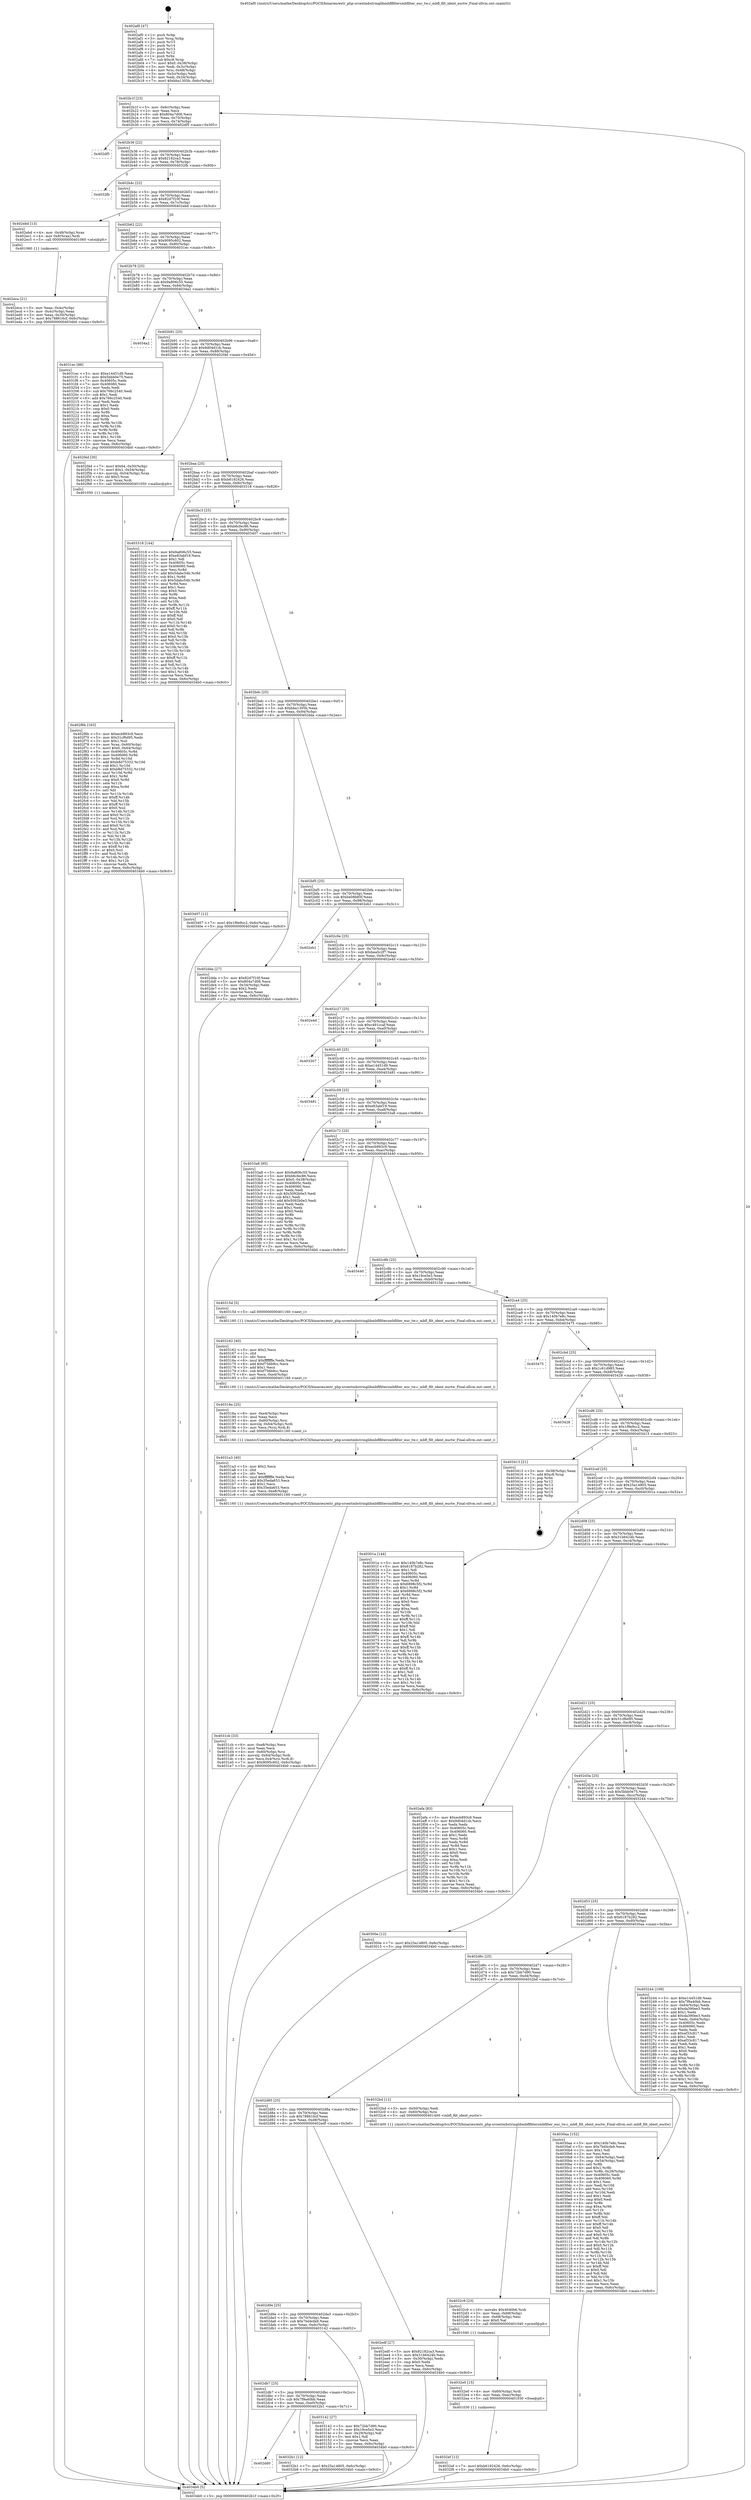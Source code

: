 digraph "0x402af0" {
  label = "0x402af0 (/mnt/c/Users/mathe/Desktop/tcc/POCII/binaries/extr_php-srcextmbstringlibmbflfiltersmbfilter_euc_tw.c_mbfl_filt_ident_euctw_Final-ollvm.out::main(0))"
  labelloc = "t"
  node[shape=record]

  Entry [label="",width=0.3,height=0.3,shape=circle,fillcolor=black,style=filled]
  "0x402b1f" [label="{
     0x402b1f [23]\l
     | [instrs]\l
     &nbsp;&nbsp;0x402b1f \<+3\>: mov -0x6c(%rbp),%eax\l
     &nbsp;&nbsp;0x402b22 \<+2\>: mov %eax,%ecx\l
     &nbsp;&nbsp;0x402b24 \<+6\>: sub $0x804a7d06,%ecx\l
     &nbsp;&nbsp;0x402b2a \<+3\>: mov %eax,-0x70(%rbp)\l
     &nbsp;&nbsp;0x402b2d \<+3\>: mov %ecx,-0x74(%rbp)\l
     &nbsp;&nbsp;0x402b30 \<+6\>: je 0000000000402df5 \<main+0x305\>\l
  }"]
  "0x402df5" [label="{
     0x402df5\l
  }", style=dashed]
  "0x402b36" [label="{
     0x402b36 [22]\l
     | [instrs]\l
     &nbsp;&nbsp;0x402b36 \<+5\>: jmp 0000000000402b3b \<main+0x4b\>\l
     &nbsp;&nbsp;0x402b3b \<+3\>: mov -0x70(%rbp),%eax\l
     &nbsp;&nbsp;0x402b3e \<+5\>: sub $0x82182ca3,%eax\l
     &nbsp;&nbsp;0x402b43 \<+3\>: mov %eax,-0x78(%rbp)\l
     &nbsp;&nbsp;0x402b46 \<+6\>: je 00000000004032fb \<main+0x80b\>\l
  }"]
  Exit [label="",width=0.3,height=0.3,shape=circle,fillcolor=black,style=filled,peripheries=2]
  "0x4032fb" [label="{
     0x4032fb\l
  }", style=dashed]
  "0x402b4c" [label="{
     0x402b4c [22]\l
     | [instrs]\l
     &nbsp;&nbsp;0x402b4c \<+5\>: jmp 0000000000402b51 \<main+0x61\>\l
     &nbsp;&nbsp;0x402b51 \<+3\>: mov -0x70(%rbp),%eax\l
     &nbsp;&nbsp;0x402b54 \<+5\>: sub $0x82d7f10f,%eax\l
     &nbsp;&nbsp;0x402b59 \<+3\>: mov %eax,-0x7c(%rbp)\l
     &nbsp;&nbsp;0x402b5c \<+6\>: je 0000000000402ebd \<main+0x3cd\>\l
  }"]
  "0x4032ef" [label="{
     0x4032ef [12]\l
     | [instrs]\l
     &nbsp;&nbsp;0x4032ef \<+7\>: movl $0xb6192426,-0x6c(%rbp)\l
     &nbsp;&nbsp;0x4032f6 \<+5\>: jmp 00000000004034b0 \<main+0x9c0\>\l
  }"]
  "0x402ebd" [label="{
     0x402ebd [13]\l
     | [instrs]\l
     &nbsp;&nbsp;0x402ebd \<+4\>: mov -0x48(%rbp),%rax\l
     &nbsp;&nbsp;0x402ec1 \<+4\>: mov 0x8(%rax),%rdi\l
     &nbsp;&nbsp;0x402ec5 \<+5\>: call 0000000000401060 \<atoi@plt\>\l
     | [calls]\l
     &nbsp;&nbsp;0x401060 \{1\} (unknown)\l
  }"]
  "0x402b62" [label="{
     0x402b62 [22]\l
     | [instrs]\l
     &nbsp;&nbsp;0x402b62 \<+5\>: jmp 0000000000402b67 \<main+0x77\>\l
     &nbsp;&nbsp;0x402b67 \<+3\>: mov -0x70(%rbp),%eax\l
     &nbsp;&nbsp;0x402b6a \<+5\>: sub $0x9095c602,%eax\l
     &nbsp;&nbsp;0x402b6f \<+3\>: mov %eax,-0x80(%rbp)\l
     &nbsp;&nbsp;0x402b72 \<+6\>: je 00000000004031ec \<main+0x6fc\>\l
  }"]
  "0x4032e0" [label="{
     0x4032e0 [15]\l
     | [instrs]\l
     &nbsp;&nbsp;0x4032e0 \<+4\>: mov -0x60(%rbp),%rdi\l
     &nbsp;&nbsp;0x4032e4 \<+6\>: mov %eax,-0xec(%rbp)\l
     &nbsp;&nbsp;0x4032ea \<+5\>: call 0000000000401030 \<free@plt\>\l
     | [calls]\l
     &nbsp;&nbsp;0x401030 \{1\} (unknown)\l
  }"]
  "0x4031ec" [label="{
     0x4031ec [88]\l
     | [instrs]\l
     &nbsp;&nbsp;0x4031ec \<+5\>: mov $0xe14451d9,%eax\l
     &nbsp;&nbsp;0x4031f1 \<+5\>: mov $0x5bbb0e75,%ecx\l
     &nbsp;&nbsp;0x4031f6 \<+7\>: mov 0x40605c,%edx\l
     &nbsp;&nbsp;0x4031fd \<+7\>: mov 0x406060,%esi\l
     &nbsp;&nbsp;0x403204 \<+2\>: mov %edx,%edi\l
     &nbsp;&nbsp;0x403206 \<+6\>: sub $0x766c2540,%edi\l
     &nbsp;&nbsp;0x40320c \<+3\>: sub $0x1,%edi\l
     &nbsp;&nbsp;0x40320f \<+6\>: add $0x766c2540,%edi\l
     &nbsp;&nbsp;0x403215 \<+3\>: imul %edi,%edx\l
     &nbsp;&nbsp;0x403218 \<+3\>: and $0x1,%edx\l
     &nbsp;&nbsp;0x40321b \<+3\>: cmp $0x0,%edx\l
     &nbsp;&nbsp;0x40321e \<+4\>: sete %r8b\l
     &nbsp;&nbsp;0x403222 \<+3\>: cmp $0xa,%esi\l
     &nbsp;&nbsp;0x403225 \<+4\>: setl %r9b\l
     &nbsp;&nbsp;0x403229 \<+3\>: mov %r8b,%r10b\l
     &nbsp;&nbsp;0x40322c \<+3\>: and %r9b,%r10b\l
     &nbsp;&nbsp;0x40322f \<+3\>: xor %r9b,%r8b\l
     &nbsp;&nbsp;0x403232 \<+3\>: or %r8b,%r10b\l
     &nbsp;&nbsp;0x403235 \<+4\>: test $0x1,%r10b\l
     &nbsp;&nbsp;0x403239 \<+3\>: cmovne %ecx,%eax\l
     &nbsp;&nbsp;0x40323c \<+3\>: mov %eax,-0x6c(%rbp)\l
     &nbsp;&nbsp;0x40323f \<+5\>: jmp 00000000004034b0 \<main+0x9c0\>\l
  }"]
  "0x402b78" [label="{
     0x402b78 [25]\l
     | [instrs]\l
     &nbsp;&nbsp;0x402b78 \<+5\>: jmp 0000000000402b7d \<main+0x8d\>\l
     &nbsp;&nbsp;0x402b7d \<+3\>: mov -0x70(%rbp),%eax\l
     &nbsp;&nbsp;0x402b80 \<+5\>: sub $0x9a806c55,%eax\l
     &nbsp;&nbsp;0x402b85 \<+6\>: mov %eax,-0x84(%rbp)\l
     &nbsp;&nbsp;0x402b8b \<+6\>: je 00000000004034a2 \<main+0x9b2\>\l
  }"]
  "0x4032c9" [label="{
     0x4032c9 [23]\l
     | [instrs]\l
     &nbsp;&nbsp;0x4032c9 \<+10\>: movabs $0x4040b6,%rdi\l
     &nbsp;&nbsp;0x4032d3 \<+3\>: mov %eax,-0x68(%rbp)\l
     &nbsp;&nbsp;0x4032d6 \<+3\>: mov -0x68(%rbp),%esi\l
     &nbsp;&nbsp;0x4032d9 \<+2\>: mov $0x0,%al\l
     &nbsp;&nbsp;0x4032db \<+5\>: call 0000000000401040 \<printf@plt\>\l
     | [calls]\l
     &nbsp;&nbsp;0x401040 \{1\} (unknown)\l
  }"]
  "0x4034a2" [label="{
     0x4034a2\l
  }", style=dashed]
  "0x402b91" [label="{
     0x402b91 [25]\l
     | [instrs]\l
     &nbsp;&nbsp;0x402b91 \<+5\>: jmp 0000000000402b96 \<main+0xa6\>\l
     &nbsp;&nbsp;0x402b96 \<+3\>: mov -0x70(%rbp),%eax\l
     &nbsp;&nbsp;0x402b99 \<+5\>: sub $0x9d04d1cb,%eax\l
     &nbsp;&nbsp;0x402b9e \<+6\>: mov %eax,-0x88(%rbp)\l
     &nbsp;&nbsp;0x402ba4 \<+6\>: je 0000000000402f4d \<main+0x45d\>\l
  }"]
  "0x402dd0" [label="{
     0x402dd0\l
  }", style=dashed]
  "0x402f4d" [label="{
     0x402f4d [30]\l
     | [instrs]\l
     &nbsp;&nbsp;0x402f4d \<+7\>: movl $0x64,-0x50(%rbp)\l
     &nbsp;&nbsp;0x402f54 \<+7\>: movl $0x1,-0x54(%rbp)\l
     &nbsp;&nbsp;0x402f5b \<+4\>: movslq -0x54(%rbp),%rax\l
     &nbsp;&nbsp;0x402f5f \<+4\>: shl $0x3,%rax\l
     &nbsp;&nbsp;0x402f63 \<+3\>: mov %rax,%rdi\l
     &nbsp;&nbsp;0x402f66 \<+5\>: call 0000000000401050 \<malloc@plt\>\l
     | [calls]\l
     &nbsp;&nbsp;0x401050 \{1\} (unknown)\l
  }"]
  "0x402baa" [label="{
     0x402baa [25]\l
     | [instrs]\l
     &nbsp;&nbsp;0x402baa \<+5\>: jmp 0000000000402baf \<main+0xbf\>\l
     &nbsp;&nbsp;0x402baf \<+3\>: mov -0x70(%rbp),%eax\l
     &nbsp;&nbsp;0x402bb2 \<+5\>: sub $0xb6192426,%eax\l
     &nbsp;&nbsp;0x402bb7 \<+6\>: mov %eax,-0x8c(%rbp)\l
     &nbsp;&nbsp;0x402bbd \<+6\>: je 0000000000403318 \<main+0x828\>\l
  }"]
  "0x4032b1" [label="{
     0x4032b1 [12]\l
     | [instrs]\l
     &nbsp;&nbsp;0x4032b1 \<+7\>: movl $0x25a14805,-0x6c(%rbp)\l
     &nbsp;&nbsp;0x4032b8 \<+5\>: jmp 00000000004034b0 \<main+0x9c0\>\l
  }"]
  "0x403318" [label="{
     0x403318 [144]\l
     | [instrs]\l
     &nbsp;&nbsp;0x403318 \<+5\>: mov $0x9a806c55,%eax\l
     &nbsp;&nbsp;0x40331d \<+5\>: mov $0xe83abf19,%ecx\l
     &nbsp;&nbsp;0x403322 \<+2\>: mov $0x1,%dl\l
     &nbsp;&nbsp;0x403324 \<+7\>: mov 0x40605c,%esi\l
     &nbsp;&nbsp;0x40332b \<+7\>: mov 0x406060,%edi\l
     &nbsp;&nbsp;0x403332 \<+3\>: mov %esi,%r8d\l
     &nbsp;&nbsp;0x403335 \<+7\>: add $0x5dabc54b,%r8d\l
     &nbsp;&nbsp;0x40333c \<+4\>: sub $0x1,%r8d\l
     &nbsp;&nbsp;0x403340 \<+7\>: sub $0x5dabc54b,%r8d\l
     &nbsp;&nbsp;0x403347 \<+4\>: imul %r8d,%esi\l
     &nbsp;&nbsp;0x40334b \<+3\>: and $0x1,%esi\l
     &nbsp;&nbsp;0x40334e \<+3\>: cmp $0x0,%esi\l
     &nbsp;&nbsp;0x403351 \<+4\>: sete %r9b\l
     &nbsp;&nbsp;0x403355 \<+3\>: cmp $0xa,%edi\l
     &nbsp;&nbsp;0x403358 \<+4\>: setl %r10b\l
     &nbsp;&nbsp;0x40335c \<+3\>: mov %r9b,%r11b\l
     &nbsp;&nbsp;0x40335f \<+4\>: xor $0xff,%r11b\l
     &nbsp;&nbsp;0x403363 \<+3\>: mov %r10b,%bl\l
     &nbsp;&nbsp;0x403366 \<+3\>: xor $0xff,%bl\l
     &nbsp;&nbsp;0x403369 \<+3\>: xor $0x0,%dl\l
     &nbsp;&nbsp;0x40336c \<+3\>: mov %r11b,%r14b\l
     &nbsp;&nbsp;0x40336f \<+4\>: and $0x0,%r14b\l
     &nbsp;&nbsp;0x403373 \<+3\>: and %dl,%r9b\l
     &nbsp;&nbsp;0x403376 \<+3\>: mov %bl,%r15b\l
     &nbsp;&nbsp;0x403379 \<+4\>: and $0x0,%r15b\l
     &nbsp;&nbsp;0x40337d \<+3\>: and %dl,%r10b\l
     &nbsp;&nbsp;0x403380 \<+3\>: or %r9b,%r14b\l
     &nbsp;&nbsp;0x403383 \<+3\>: or %r10b,%r15b\l
     &nbsp;&nbsp;0x403386 \<+3\>: xor %r15b,%r14b\l
     &nbsp;&nbsp;0x403389 \<+3\>: or %bl,%r11b\l
     &nbsp;&nbsp;0x40338c \<+4\>: xor $0xff,%r11b\l
     &nbsp;&nbsp;0x403390 \<+3\>: or $0x0,%dl\l
     &nbsp;&nbsp;0x403393 \<+3\>: and %dl,%r11b\l
     &nbsp;&nbsp;0x403396 \<+3\>: or %r11b,%r14b\l
     &nbsp;&nbsp;0x403399 \<+4\>: test $0x1,%r14b\l
     &nbsp;&nbsp;0x40339d \<+3\>: cmovne %ecx,%eax\l
     &nbsp;&nbsp;0x4033a0 \<+3\>: mov %eax,-0x6c(%rbp)\l
     &nbsp;&nbsp;0x4033a3 \<+5\>: jmp 00000000004034b0 \<main+0x9c0\>\l
  }"]
  "0x402bc3" [label="{
     0x402bc3 [25]\l
     | [instrs]\l
     &nbsp;&nbsp;0x402bc3 \<+5\>: jmp 0000000000402bc8 \<main+0xd8\>\l
     &nbsp;&nbsp;0x402bc8 \<+3\>: mov -0x70(%rbp),%eax\l
     &nbsp;&nbsp;0x402bcb \<+5\>: sub $0xb6cfec86,%eax\l
     &nbsp;&nbsp;0x402bd0 \<+6\>: mov %eax,-0x90(%rbp)\l
     &nbsp;&nbsp;0x402bd6 \<+6\>: je 0000000000403407 \<main+0x917\>\l
  }"]
  "0x4031cb" [label="{
     0x4031cb [33]\l
     | [instrs]\l
     &nbsp;&nbsp;0x4031cb \<+6\>: mov -0xe8(%rbp),%ecx\l
     &nbsp;&nbsp;0x4031d1 \<+3\>: imul %eax,%ecx\l
     &nbsp;&nbsp;0x4031d4 \<+4\>: mov -0x60(%rbp),%rsi\l
     &nbsp;&nbsp;0x4031d8 \<+4\>: movslq -0x64(%rbp),%rdi\l
     &nbsp;&nbsp;0x4031dc \<+4\>: mov %ecx,0x4(%rsi,%rdi,8)\l
     &nbsp;&nbsp;0x4031e0 \<+7\>: movl $0x9095c602,-0x6c(%rbp)\l
     &nbsp;&nbsp;0x4031e7 \<+5\>: jmp 00000000004034b0 \<main+0x9c0\>\l
  }"]
  "0x403407" [label="{
     0x403407 [12]\l
     | [instrs]\l
     &nbsp;&nbsp;0x403407 \<+7\>: movl $0x1f9e9cc2,-0x6c(%rbp)\l
     &nbsp;&nbsp;0x40340e \<+5\>: jmp 00000000004034b0 \<main+0x9c0\>\l
  }"]
  "0x402bdc" [label="{
     0x402bdc [25]\l
     | [instrs]\l
     &nbsp;&nbsp;0x402bdc \<+5\>: jmp 0000000000402be1 \<main+0xf1\>\l
     &nbsp;&nbsp;0x402be1 \<+3\>: mov -0x70(%rbp),%eax\l
     &nbsp;&nbsp;0x402be4 \<+5\>: sub $0xbba1305b,%eax\l
     &nbsp;&nbsp;0x402be9 \<+6\>: mov %eax,-0x94(%rbp)\l
     &nbsp;&nbsp;0x402bef \<+6\>: je 0000000000402dda \<main+0x2ea\>\l
  }"]
  "0x4031a3" [label="{
     0x4031a3 [40]\l
     | [instrs]\l
     &nbsp;&nbsp;0x4031a3 \<+5\>: mov $0x2,%ecx\l
     &nbsp;&nbsp;0x4031a8 \<+1\>: cltd\l
     &nbsp;&nbsp;0x4031a9 \<+2\>: idiv %ecx\l
     &nbsp;&nbsp;0x4031ab \<+6\>: imul $0xfffffffe,%edx,%ecx\l
     &nbsp;&nbsp;0x4031b1 \<+6\>: add $0x35eda653,%ecx\l
     &nbsp;&nbsp;0x4031b7 \<+3\>: add $0x1,%ecx\l
     &nbsp;&nbsp;0x4031ba \<+6\>: sub $0x35eda653,%ecx\l
     &nbsp;&nbsp;0x4031c0 \<+6\>: mov %ecx,-0xe8(%rbp)\l
     &nbsp;&nbsp;0x4031c6 \<+5\>: call 0000000000401160 \<next_i\>\l
     | [calls]\l
     &nbsp;&nbsp;0x401160 \{1\} (/mnt/c/Users/mathe/Desktop/tcc/POCII/binaries/extr_php-srcextmbstringlibmbflfiltersmbfilter_euc_tw.c_mbfl_filt_ident_euctw_Final-ollvm.out::next_i)\l
  }"]
  "0x402dda" [label="{
     0x402dda [27]\l
     | [instrs]\l
     &nbsp;&nbsp;0x402dda \<+5\>: mov $0x82d7f10f,%eax\l
     &nbsp;&nbsp;0x402ddf \<+5\>: mov $0x804a7d06,%ecx\l
     &nbsp;&nbsp;0x402de4 \<+3\>: mov -0x34(%rbp),%edx\l
     &nbsp;&nbsp;0x402de7 \<+3\>: cmp $0x2,%edx\l
     &nbsp;&nbsp;0x402dea \<+3\>: cmovne %ecx,%eax\l
     &nbsp;&nbsp;0x402ded \<+3\>: mov %eax,-0x6c(%rbp)\l
     &nbsp;&nbsp;0x402df0 \<+5\>: jmp 00000000004034b0 \<main+0x9c0\>\l
  }"]
  "0x402bf5" [label="{
     0x402bf5 [25]\l
     | [instrs]\l
     &nbsp;&nbsp;0x402bf5 \<+5\>: jmp 0000000000402bfa \<main+0x10a\>\l
     &nbsp;&nbsp;0x402bfa \<+3\>: mov -0x70(%rbp),%eax\l
     &nbsp;&nbsp;0x402bfd \<+5\>: sub $0xbe08b85f,%eax\l
     &nbsp;&nbsp;0x402c02 \<+6\>: mov %eax,-0x98(%rbp)\l
     &nbsp;&nbsp;0x402c08 \<+6\>: je 0000000000402eb1 \<main+0x3c1\>\l
  }"]
  "0x4034b0" [label="{
     0x4034b0 [5]\l
     | [instrs]\l
     &nbsp;&nbsp;0x4034b0 \<+5\>: jmp 0000000000402b1f \<main+0x2f\>\l
  }"]
  "0x402af0" [label="{
     0x402af0 [47]\l
     | [instrs]\l
     &nbsp;&nbsp;0x402af0 \<+1\>: push %rbp\l
     &nbsp;&nbsp;0x402af1 \<+3\>: mov %rsp,%rbp\l
     &nbsp;&nbsp;0x402af4 \<+2\>: push %r15\l
     &nbsp;&nbsp;0x402af6 \<+2\>: push %r14\l
     &nbsp;&nbsp;0x402af8 \<+2\>: push %r13\l
     &nbsp;&nbsp;0x402afa \<+2\>: push %r12\l
     &nbsp;&nbsp;0x402afc \<+1\>: push %rbx\l
     &nbsp;&nbsp;0x402afd \<+7\>: sub $0xc8,%rsp\l
     &nbsp;&nbsp;0x402b04 \<+7\>: movl $0x0,-0x38(%rbp)\l
     &nbsp;&nbsp;0x402b0b \<+3\>: mov %edi,-0x3c(%rbp)\l
     &nbsp;&nbsp;0x402b0e \<+4\>: mov %rsi,-0x48(%rbp)\l
     &nbsp;&nbsp;0x402b12 \<+3\>: mov -0x3c(%rbp),%edi\l
     &nbsp;&nbsp;0x402b15 \<+3\>: mov %edi,-0x34(%rbp)\l
     &nbsp;&nbsp;0x402b18 \<+7\>: movl $0xbba1305b,-0x6c(%rbp)\l
  }"]
  "0x402eca" [label="{
     0x402eca [21]\l
     | [instrs]\l
     &nbsp;&nbsp;0x402eca \<+3\>: mov %eax,-0x4c(%rbp)\l
     &nbsp;&nbsp;0x402ecd \<+3\>: mov -0x4c(%rbp),%eax\l
     &nbsp;&nbsp;0x402ed0 \<+3\>: mov %eax,-0x30(%rbp)\l
     &nbsp;&nbsp;0x402ed3 \<+7\>: movl $0x788616cf,-0x6c(%rbp)\l
     &nbsp;&nbsp;0x402eda \<+5\>: jmp 00000000004034b0 \<main+0x9c0\>\l
  }"]
  "0x40318a" [label="{
     0x40318a [25]\l
     | [instrs]\l
     &nbsp;&nbsp;0x40318a \<+6\>: mov -0xe4(%rbp),%ecx\l
     &nbsp;&nbsp;0x403190 \<+3\>: imul %eax,%ecx\l
     &nbsp;&nbsp;0x403193 \<+4\>: mov -0x60(%rbp),%rsi\l
     &nbsp;&nbsp;0x403197 \<+4\>: movslq -0x64(%rbp),%rdi\l
     &nbsp;&nbsp;0x40319b \<+3\>: mov %ecx,(%rsi,%rdi,8)\l
     &nbsp;&nbsp;0x40319e \<+5\>: call 0000000000401160 \<next_i\>\l
     | [calls]\l
     &nbsp;&nbsp;0x401160 \{1\} (/mnt/c/Users/mathe/Desktop/tcc/POCII/binaries/extr_php-srcextmbstringlibmbflfiltersmbfilter_euc_tw.c_mbfl_filt_ident_euctw_Final-ollvm.out::next_i)\l
  }"]
  "0x402eb1" [label="{
     0x402eb1\l
  }", style=dashed]
  "0x402c0e" [label="{
     0x402c0e [25]\l
     | [instrs]\l
     &nbsp;&nbsp;0x402c0e \<+5\>: jmp 0000000000402c13 \<main+0x123\>\l
     &nbsp;&nbsp;0x402c13 \<+3\>: mov -0x70(%rbp),%eax\l
     &nbsp;&nbsp;0x402c16 \<+5\>: sub $0xbea5c2f7,%eax\l
     &nbsp;&nbsp;0x402c1b \<+6\>: mov %eax,-0x9c(%rbp)\l
     &nbsp;&nbsp;0x402c21 \<+6\>: je 0000000000402e4d \<main+0x35d\>\l
  }"]
  "0x403162" [label="{
     0x403162 [40]\l
     | [instrs]\l
     &nbsp;&nbsp;0x403162 \<+5\>: mov $0x2,%ecx\l
     &nbsp;&nbsp;0x403167 \<+1\>: cltd\l
     &nbsp;&nbsp;0x403168 \<+2\>: idiv %ecx\l
     &nbsp;&nbsp;0x40316a \<+6\>: imul $0xfffffffe,%edx,%ecx\l
     &nbsp;&nbsp;0x403170 \<+6\>: add $0xf756b9cc,%ecx\l
     &nbsp;&nbsp;0x403176 \<+3\>: add $0x1,%ecx\l
     &nbsp;&nbsp;0x403179 \<+6\>: sub $0xf756b9cc,%ecx\l
     &nbsp;&nbsp;0x40317f \<+6\>: mov %ecx,-0xe4(%rbp)\l
     &nbsp;&nbsp;0x403185 \<+5\>: call 0000000000401160 \<next_i\>\l
     | [calls]\l
     &nbsp;&nbsp;0x401160 \{1\} (/mnt/c/Users/mathe/Desktop/tcc/POCII/binaries/extr_php-srcextmbstringlibmbflfiltersmbfilter_euc_tw.c_mbfl_filt_ident_euctw_Final-ollvm.out::next_i)\l
  }"]
  "0x402e4d" [label="{
     0x402e4d\l
  }", style=dashed]
  "0x402c27" [label="{
     0x402c27 [25]\l
     | [instrs]\l
     &nbsp;&nbsp;0x402c27 \<+5\>: jmp 0000000000402c2c \<main+0x13c\>\l
     &nbsp;&nbsp;0x402c2c \<+3\>: mov -0x70(%rbp),%eax\l
     &nbsp;&nbsp;0x402c2f \<+5\>: sub $0xc491ccaf,%eax\l
     &nbsp;&nbsp;0x402c34 \<+6\>: mov %eax,-0xa0(%rbp)\l
     &nbsp;&nbsp;0x402c3a \<+6\>: je 0000000000403307 \<main+0x817\>\l
  }"]
  "0x402db7" [label="{
     0x402db7 [25]\l
     | [instrs]\l
     &nbsp;&nbsp;0x402db7 \<+5\>: jmp 0000000000402dbc \<main+0x2cc\>\l
     &nbsp;&nbsp;0x402dbc \<+3\>: mov -0x70(%rbp),%eax\l
     &nbsp;&nbsp;0x402dbf \<+5\>: sub $0x7f9a40bb,%eax\l
     &nbsp;&nbsp;0x402dc4 \<+6\>: mov %eax,-0xe0(%rbp)\l
     &nbsp;&nbsp;0x402dca \<+6\>: je 00000000004032b1 \<main+0x7c1\>\l
  }"]
  "0x403307" [label="{
     0x403307\l
  }", style=dashed]
  "0x402c40" [label="{
     0x402c40 [25]\l
     | [instrs]\l
     &nbsp;&nbsp;0x402c40 \<+5\>: jmp 0000000000402c45 \<main+0x155\>\l
     &nbsp;&nbsp;0x402c45 \<+3\>: mov -0x70(%rbp),%eax\l
     &nbsp;&nbsp;0x402c48 \<+5\>: sub $0xe14451d9,%eax\l
     &nbsp;&nbsp;0x402c4d \<+6\>: mov %eax,-0xa4(%rbp)\l
     &nbsp;&nbsp;0x402c53 \<+6\>: je 0000000000403481 \<main+0x991\>\l
  }"]
  "0x403142" [label="{
     0x403142 [27]\l
     | [instrs]\l
     &nbsp;&nbsp;0x403142 \<+5\>: mov $0x72bb7d90,%eax\l
     &nbsp;&nbsp;0x403147 \<+5\>: mov $0x19ce5e3,%ecx\l
     &nbsp;&nbsp;0x40314c \<+3\>: mov -0x29(%rbp),%dl\l
     &nbsp;&nbsp;0x40314f \<+3\>: test $0x1,%dl\l
     &nbsp;&nbsp;0x403152 \<+3\>: cmovne %ecx,%eax\l
     &nbsp;&nbsp;0x403155 \<+3\>: mov %eax,-0x6c(%rbp)\l
     &nbsp;&nbsp;0x403158 \<+5\>: jmp 00000000004034b0 \<main+0x9c0\>\l
  }"]
  "0x403481" [label="{
     0x403481\l
  }", style=dashed]
  "0x402c59" [label="{
     0x402c59 [25]\l
     | [instrs]\l
     &nbsp;&nbsp;0x402c59 \<+5\>: jmp 0000000000402c5e \<main+0x16e\>\l
     &nbsp;&nbsp;0x402c5e \<+3\>: mov -0x70(%rbp),%eax\l
     &nbsp;&nbsp;0x402c61 \<+5\>: sub $0xe83abf19,%eax\l
     &nbsp;&nbsp;0x402c66 \<+6\>: mov %eax,-0xa8(%rbp)\l
     &nbsp;&nbsp;0x402c6c \<+6\>: je 00000000004033a8 \<main+0x8b8\>\l
  }"]
  "0x402f6b" [label="{
     0x402f6b [163]\l
     | [instrs]\l
     &nbsp;&nbsp;0x402f6b \<+5\>: mov $0xecb893c9,%ecx\l
     &nbsp;&nbsp;0x402f70 \<+5\>: mov $0x31cf6d95,%edx\l
     &nbsp;&nbsp;0x402f75 \<+3\>: mov $0x1,%sil\l
     &nbsp;&nbsp;0x402f78 \<+4\>: mov %rax,-0x60(%rbp)\l
     &nbsp;&nbsp;0x402f7c \<+7\>: movl $0x0,-0x64(%rbp)\l
     &nbsp;&nbsp;0x402f83 \<+8\>: mov 0x40605c,%r8d\l
     &nbsp;&nbsp;0x402f8b \<+8\>: mov 0x406060,%r9d\l
     &nbsp;&nbsp;0x402f93 \<+3\>: mov %r8d,%r10d\l
     &nbsp;&nbsp;0x402f96 \<+7\>: add $0xb8d75332,%r10d\l
     &nbsp;&nbsp;0x402f9d \<+4\>: sub $0x1,%r10d\l
     &nbsp;&nbsp;0x402fa1 \<+7\>: sub $0xb8d75332,%r10d\l
     &nbsp;&nbsp;0x402fa8 \<+4\>: imul %r10d,%r8d\l
     &nbsp;&nbsp;0x402fac \<+4\>: and $0x1,%r8d\l
     &nbsp;&nbsp;0x402fb0 \<+4\>: cmp $0x0,%r8d\l
     &nbsp;&nbsp;0x402fb4 \<+4\>: sete %r11b\l
     &nbsp;&nbsp;0x402fb8 \<+4\>: cmp $0xa,%r9d\l
     &nbsp;&nbsp;0x402fbc \<+3\>: setl %bl\l
     &nbsp;&nbsp;0x402fbf \<+3\>: mov %r11b,%r14b\l
     &nbsp;&nbsp;0x402fc2 \<+4\>: xor $0xff,%r14b\l
     &nbsp;&nbsp;0x402fc6 \<+3\>: mov %bl,%r15b\l
     &nbsp;&nbsp;0x402fc9 \<+4\>: xor $0xff,%r15b\l
     &nbsp;&nbsp;0x402fcd \<+4\>: xor $0x0,%sil\l
     &nbsp;&nbsp;0x402fd1 \<+3\>: mov %r14b,%r12b\l
     &nbsp;&nbsp;0x402fd4 \<+4\>: and $0x0,%r12b\l
     &nbsp;&nbsp;0x402fd8 \<+3\>: and %sil,%r11b\l
     &nbsp;&nbsp;0x402fdb \<+3\>: mov %r15b,%r13b\l
     &nbsp;&nbsp;0x402fde \<+4\>: and $0x0,%r13b\l
     &nbsp;&nbsp;0x402fe2 \<+3\>: and %sil,%bl\l
     &nbsp;&nbsp;0x402fe5 \<+3\>: or %r11b,%r12b\l
     &nbsp;&nbsp;0x402fe8 \<+3\>: or %bl,%r13b\l
     &nbsp;&nbsp;0x402feb \<+3\>: xor %r13b,%r12b\l
     &nbsp;&nbsp;0x402fee \<+3\>: or %r15b,%r14b\l
     &nbsp;&nbsp;0x402ff1 \<+4\>: xor $0xff,%r14b\l
     &nbsp;&nbsp;0x402ff5 \<+4\>: or $0x0,%sil\l
     &nbsp;&nbsp;0x402ff9 \<+3\>: and %sil,%r14b\l
     &nbsp;&nbsp;0x402ffc \<+3\>: or %r14b,%r12b\l
     &nbsp;&nbsp;0x402fff \<+4\>: test $0x1,%r12b\l
     &nbsp;&nbsp;0x403003 \<+3\>: cmovne %edx,%ecx\l
     &nbsp;&nbsp;0x403006 \<+3\>: mov %ecx,-0x6c(%rbp)\l
     &nbsp;&nbsp;0x403009 \<+5\>: jmp 00000000004034b0 \<main+0x9c0\>\l
  }"]
  "0x4033a8" [label="{
     0x4033a8 [95]\l
     | [instrs]\l
     &nbsp;&nbsp;0x4033a8 \<+5\>: mov $0x9a806c55,%eax\l
     &nbsp;&nbsp;0x4033ad \<+5\>: mov $0xb6cfec86,%ecx\l
     &nbsp;&nbsp;0x4033b2 \<+7\>: movl $0x0,-0x38(%rbp)\l
     &nbsp;&nbsp;0x4033b9 \<+7\>: mov 0x40605c,%edx\l
     &nbsp;&nbsp;0x4033c0 \<+7\>: mov 0x406060,%esi\l
     &nbsp;&nbsp;0x4033c7 \<+2\>: mov %edx,%edi\l
     &nbsp;&nbsp;0x4033c9 \<+6\>: sub $0x5092b0e3,%edi\l
     &nbsp;&nbsp;0x4033cf \<+3\>: sub $0x1,%edi\l
     &nbsp;&nbsp;0x4033d2 \<+6\>: add $0x5092b0e3,%edi\l
     &nbsp;&nbsp;0x4033d8 \<+3\>: imul %edi,%edx\l
     &nbsp;&nbsp;0x4033db \<+3\>: and $0x1,%edx\l
     &nbsp;&nbsp;0x4033de \<+3\>: cmp $0x0,%edx\l
     &nbsp;&nbsp;0x4033e1 \<+4\>: sete %r8b\l
     &nbsp;&nbsp;0x4033e5 \<+3\>: cmp $0xa,%esi\l
     &nbsp;&nbsp;0x4033e8 \<+4\>: setl %r9b\l
     &nbsp;&nbsp;0x4033ec \<+3\>: mov %r8b,%r10b\l
     &nbsp;&nbsp;0x4033ef \<+3\>: and %r9b,%r10b\l
     &nbsp;&nbsp;0x4033f2 \<+3\>: xor %r9b,%r8b\l
     &nbsp;&nbsp;0x4033f5 \<+3\>: or %r8b,%r10b\l
     &nbsp;&nbsp;0x4033f8 \<+4\>: test $0x1,%r10b\l
     &nbsp;&nbsp;0x4033fc \<+3\>: cmovne %ecx,%eax\l
     &nbsp;&nbsp;0x4033ff \<+3\>: mov %eax,-0x6c(%rbp)\l
     &nbsp;&nbsp;0x403402 \<+5\>: jmp 00000000004034b0 \<main+0x9c0\>\l
  }"]
  "0x402c72" [label="{
     0x402c72 [25]\l
     | [instrs]\l
     &nbsp;&nbsp;0x402c72 \<+5\>: jmp 0000000000402c77 \<main+0x187\>\l
     &nbsp;&nbsp;0x402c77 \<+3\>: mov -0x70(%rbp),%eax\l
     &nbsp;&nbsp;0x402c7a \<+5\>: sub $0xecb893c9,%eax\l
     &nbsp;&nbsp;0x402c7f \<+6\>: mov %eax,-0xac(%rbp)\l
     &nbsp;&nbsp;0x402c85 \<+6\>: je 0000000000403440 \<main+0x950\>\l
  }"]
  "0x402d9e" [label="{
     0x402d9e [25]\l
     | [instrs]\l
     &nbsp;&nbsp;0x402d9e \<+5\>: jmp 0000000000402da3 \<main+0x2b3\>\l
     &nbsp;&nbsp;0x402da3 \<+3\>: mov -0x70(%rbp),%eax\l
     &nbsp;&nbsp;0x402da6 \<+5\>: sub $0x7bd4cfa9,%eax\l
     &nbsp;&nbsp;0x402dab \<+6\>: mov %eax,-0xdc(%rbp)\l
     &nbsp;&nbsp;0x402db1 \<+6\>: je 0000000000403142 \<main+0x652\>\l
  }"]
  "0x403440" [label="{
     0x403440\l
  }", style=dashed]
  "0x402c8b" [label="{
     0x402c8b [25]\l
     | [instrs]\l
     &nbsp;&nbsp;0x402c8b \<+5\>: jmp 0000000000402c90 \<main+0x1a0\>\l
     &nbsp;&nbsp;0x402c90 \<+3\>: mov -0x70(%rbp),%eax\l
     &nbsp;&nbsp;0x402c93 \<+5\>: sub $0x19ce5e3,%eax\l
     &nbsp;&nbsp;0x402c98 \<+6\>: mov %eax,-0xb0(%rbp)\l
     &nbsp;&nbsp;0x402c9e \<+6\>: je 000000000040315d \<main+0x66d\>\l
  }"]
  "0x402edf" [label="{
     0x402edf [27]\l
     | [instrs]\l
     &nbsp;&nbsp;0x402edf \<+5\>: mov $0x82182ca3,%eax\l
     &nbsp;&nbsp;0x402ee4 \<+5\>: mov $0x31b6424b,%ecx\l
     &nbsp;&nbsp;0x402ee9 \<+3\>: mov -0x30(%rbp),%edx\l
     &nbsp;&nbsp;0x402eec \<+3\>: cmp $0x0,%edx\l
     &nbsp;&nbsp;0x402eef \<+3\>: cmove %ecx,%eax\l
     &nbsp;&nbsp;0x402ef2 \<+3\>: mov %eax,-0x6c(%rbp)\l
     &nbsp;&nbsp;0x402ef5 \<+5\>: jmp 00000000004034b0 \<main+0x9c0\>\l
  }"]
  "0x40315d" [label="{
     0x40315d [5]\l
     | [instrs]\l
     &nbsp;&nbsp;0x40315d \<+5\>: call 0000000000401160 \<next_i\>\l
     | [calls]\l
     &nbsp;&nbsp;0x401160 \{1\} (/mnt/c/Users/mathe/Desktop/tcc/POCII/binaries/extr_php-srcextmbstringlibmbflfiltersmbfilter_euc_tw.c_mbfl_filt_ident_euctw_Final-ollvm.out::next_i)\l
  }"]
  "0x402ca4" [label="{
     0x402ca4 [25]\l
     | [instrs]\l
     &nbsp;&nbsp;0x402ca4 \<+5\>: jmp 0000000000402ca9 \<main+0x1b9\>\l
     &nbsp;&nbsp;0x402ca9 \<+3\>: mov -0x70(%rbp),%eax\l
     &nbsp;&nbsp;0x402cac \<+5\>: sub $0x140b7e8c,%eax\l
     &nbsp;&nbsp;0x402cb1 \<+6\>: mov %eax,-0xb4(%rbp)\l
     &nbsp;&nbsp;0x402cb7 \<+6\>: je 0000000000403475 \<main+0x985\>\l
  }"]
  "0x402d85" [label="{
     0x402d85 [25]\l
     | [instrs]\l
     &nbsp;&nbsp;0x402d85 \<+5\>: jmp 0000000000402d8a \<main+0x29a\>\l
     &nbsp;&nbsp;0x402d8a \<+3\>: mov -0x70(%rbp),%eax\l
     &nbsp;&nbsp;0x402d8d \<+5\>: sub $0x788616cf,%eax\l
     &nbsp;&nbsp;0x402d92 \<+6\>: mov %eax,-0xd8(%rbp)\l
     &nbsp;&nbsp;0x402d98 \<+6\>: je 0000000000402edf \<main+0x3ef\>\l
  }"]
  "0x403475" [label="{
     0x403475\l
  }", style=dashed]
  "0x402cbd" [label="{
     0x402cbd [25]\l
     | [instrs]\l
     &nbsp;&nbsp;0x402cbd \<+5\>: jmp 0000000000402cc2 \<main+0x1d2\>\l
     &nbsp;&nbsp;0x402cc2 \<+3\>: mov -0x70(%rbp),%eax\l
     &nbsp;&nbsp;0x402cc5 \<+5\>: sub $0x1c61d985,%eax\l
     &nbsp;&nbsp;0x402cca \<+6\>: mov %eax,-0xb8(%rbp)\l
     &nbsp;&nbsp;0x402cd0 \<+6\>: je 0000000000403428 \<main+0x938\>\l
  }"]
  "0x4032bd" [label="{
     0x4032bd [12]\l
     | [instrs]\l
     &nbsp;&nbsp;0x4032bd \<+3\>: mov -0x50(%rbp),%edi\l
     &nbsp;&nbsp;0x4032c0 \<+4\>: mov -0x60(%rbp),%rsi\l
     &nbsp;&nbsp;0x4032c4 \<+5\>: call 0000000000401400 \<mbfl_filt_ident_euctw\>\l
     | [calls]\l
     &nbsp;&nbsp;0x401400 \{1\} (/mnt/c/Users/mathe/Desktop/tcc/POCII/binaries/extr_php-srcextmbstringlibmbflfiltersmbfilter_euc_tw.c_mbfl_filt_ident_euctw_Final-ollvm.out::mbfl_filt_ident_euctw)\l
  }"]
  "0x403428" [label="{
     0x403428\l
  }", style=dashed]
  "0x402cd6" [label="{
     0x402cd6 [25]\l
     | [instrs]\l
     &nbsp;&nbsp;0x402cd6 \<+5\>: jmp 0000000000402cdb \<main+0x1eb\>\l
     &nbsp;&nbsp;0x402cdb \<+3\>: mov -0x70(%rbp),%eax\l
     &nbsp;&nbsp;0x402cde \<+5\>: sub $0x1f9e9cc2,%eax\l
     &nbsp;&nbsp;0x402ce3 \<+6\>: mov %eax,-0xbc(%rbp)\l
     &nbsp;&nbsp;0x402ce9 \<+6\>: je 0000000000403413 \<main+0x923\>\l
  }"]
  "0x402d6c" [label="{
     0x402d6c [25]\l
     | [instrs]\l
     &nbsp;&nbsp;0x402d6c \<+5\>: jmp 0000000000402d71 \<main+0x281\>\l
     &nbsp;&nbsp;0x402d71 \<+3\>: mov -0x70(%rbp),%eax\l
     &nbsp;&nbsp;0x402d74 \<+5\>: sub $0x72bb7d90,%eax\l
     &nbsp;&nbsp;0x402d79 \<+6\>: mov %eax,-0xd4(%rbp)\l
     &nbsp;&nbsp;0x402d7f \<+6\>: je 00000000004032bd \<main+0x7cd\>\l
  }"]
  "0x403413" [label="{
     0x403413 [21]\l
     | [instrs]\l
     &nbsp;&nbsp;0x403413 \<+3\>: mov -0x38(%rbp),%eax\l
     &nbsp;&nbsp;0x403416 \<+7\>: add $0xc8,%rsp\l
     &nbsp;&nbsp;0x40341d \<+1\>: pop %rbx\l
     &nbsp;&nbsp;0x40341e \<+2\>: pop %r12\l
     &nbsp;&nbsp;0x403420 \<+2\>: pop %r13\l
     &nbsp;&nbsp;0x403422 \<+2\>: pop %r14\l
     &nbsp;&nbsp;0x403424 \<+2\>: pop %r15\l
     &nbsp;&nbsp;0x403426 \<+1\>: pop %rbp\l
     &nbsp;&nbsp;0x403427 \<+1\>: ret\l
  }"]
  "0x402cef" [label="{
     0x402cef [25]\l
     | [instrs]\l
     &nbsp;&nbsp;0x402cef \<+5\>: jmp 0000000000402cf4 \<main+0x204\>\l
     &nbsp;&nbsp;0x402cf4 \<+3\>: mov -0x70(%rbp),%eax\l
     &nbsp;&nbsp;0x402cf7 \<+5\>: sub $0x25a14805,%eax\l
     &nbsp;&nbsp;0x402cfc \<+6\>: mov %eax,-0xc0(%rbp)\l
     &nbsp;&nbsp;0x402d02 \<+6\>: je 000000000040301a \<main+0x52a\>\l
  }"]
  "0x4030aa" [label="{
     0x4030aa [152]\l
     | [instrs]\l
     &nbsp;&nbsp;0x4030aa \<+5\>: mov $0x140b7e8c,%eax\l
     &nbsp;&nbsp;0x4030af \<+5\>: mov $0x7bd4cfa9,%ecx\l
     &nbsp;&nbsp;0x4030b4 \<+2\>: mov $0x1,%dl\l
     &nbsp;&nbsp;0x4030b6 \<+2\>: xor %esi,%esi\l
     &nbsp;&nbsp;0x4030b8 \<+3\>: mov -0x64(%rbp),%edi\l
     &nbsp;&nbsp;0x4030bb \<+3\>: cmp -0x54(%rbp),%edi\l
     &nbsp;&nbsp;0x4030be \<+4\>: setl %r8b\l
     &nbsp;&nbsp;0x4030c2 \<+4\>: and $0x1,%r8b\l
     &nbsp;&nbsp;0x4030c6 \<+4\>: mov %r8b,-0x29(%rbp)\l
     &nbsp;&nbsp;0x4030ca \<+7\>: mov 0x40605c,%edi\l
     &nbsp;&nbsp;0x4030d1 \<+8\>: mov 0x406060,%r9d\l
     &nbsp;&nbsp;0x4030d9 \<+3\>: sub $0x1,%esi\l
     &nbsp;&nbsp;0x4030dc \<+3\>: mov %edi,%r10d\l
     &nbsp;&nbsp;0x4030df \<+3\>: add %esi,%r10d\l
     &nbsp;&nbsp;0x4030e2 \<+4\>: imul %r10d,%edi\l
     &nbsp;&nbsp;0x4030e6 \<+3\>: and $0x1,%edi\l
     &nbsp;&nbsp;0x4030e9 \<+3\>: cmp $0x0,%edi\l
     &nbsp;&nbsp;0x4030ec \<+4\>: sete %r8b\l
     &nbsp;&nbsp;0x4030f0 \<+4\>: cmp $0xa,%r9d\l
     &nbsp;&nbsp;0x4030f4 \<+4\>: setl %r11b\l
     &nbsp;&nbsp;0x4030f8 \<+3\>: mov %r8b,%bl\l
     &nbsp;&nbsp;0x4030fb \<+3\>: xor $0xff,%bl\l
     &nbsp;&nbsp;0x4030fe \<+3\>: mov %r11b,%r14b\l
     &nbsp;&nbsp;0x403101 \<+4\>: xor $0xff,%r14b\l
     &nbsp;&nbsp;0x403105 \<+3\>: xor $0x0,%dl\l
     &nbsp;&nbsp;0x403108 \<+3\>: mov %bl,%r15b\l
     &nbsp;&nbsp;0x40310b \<+4\>: and $0x0,%r15b\l
     &nbsp;&nbsp;0x40310f \<+3\>: and %dl,%r8b\l
     &nbsp;&nbsp;0x403112 \<+3\>: mov %r14b,%r12b\l
     &nbsp;&nbsp;0x403115 \<+4\>: and $0x0,%r12b\l
     &nbsp;&nbsp;0x403119 \<+3\>: and %dl,%r11b\l
     &nbsp;&nbsp;0x40311c \<+3\>: or %r8b,%r15b\l
     &nbsp;&nbsp;0x40311f \<+3\>: or %r11b,%r12b\l
     &nbsp;&nbsp;0x403122 \<+3\>: xor %r12b,%r15b\l
     &nbsp;&nbsp;0x403125 \<+3\>: or %r14b,%bl\l
     &nbsp;&nbsp;0x403128 \<+3\>: xor $0xff,%bl\l
     &nbsp;&nbsp;0x40312b \<+3\>: or $0x0,%dl\l
     &nbsp;&nbsp;0x40312e \<+2\>: and %dl,%bl\l
     &nbsp;&nbsp;0x403130 \<+3\>: or %bl,%r15b\l
     &nbsp;&nbsp;0x403133 \<+4\>: test $0x1,%r15b\l
     &nbsp;&nbsp;0x403137 \<+3\>: cmovne %ecx,%eax\l
     &nbsp;&nbsp;0x40313a \<+3\>: mov %eax,-0x6c(%rbp)\l
     &nbsp;&nbsp;0x40313d \<+5\>: jmp 00000000004034b0 \<main+0x9c0\>\l
  }"]
  "0x40301a" [label="{
     0x40301a [144]\l
     | [instrs]\l
     &nbsp;&nbsp;0x40301a \<+5\>: mov $0x140b7e8c,%eax\l
     &nbsp;&nbsp;0x40301f \<+5\>: mov $0x6187b282,%ecx\l
     &nbsp;&nbsp;0x403024 \<+2\>: mov $0x1,%dl\l
     &nbsp;&nbsp;0x403026 \<+7\>: mov 0x40605c,%esi\l
     &nbsp;&nbsp;0x40302d \<+7\>: mov 0x406060,%edi\l
     &nbsp;&nbsp;0x403034 \<+3\>: mov %esi,%r8d\l
     &nbsp;&nbsp;0x403037 \<+7\>: sub $0x6898c5f2,%r8d\l
     &nbsp;&nbsp;0x40303e \<+4\>: sub $0x1,%r8d\l
     &nbsp;&nbsp;0x403042 \<+7\>: add $0x6898c5f2,%r8d\l
     &nbsp;&nbsp;0x403049 \<+4\>: imul %r8d,%esi\l
     &nbsp;&nbsp;0x40304d \<+3\>: and $0x1,%esi\l
     &nbsp;&nbsp;0x403050 \<+3\>: cmp $0x0,%esi\l
     &nbsp;&nbsp;0x403053 \<+4\>: sete %r9b\l
     &nbsp;&nbsp;0x403057 \<+3\>: cmp $0xa,%edi\l
     &nbsp;&nbsp;0x40305a \<+4\>: setl %r10b\l
     &nbsp;&nbsp;0x40305e \<+3\>: mov %r9b,%r11b\l
     &nbsp;&nbsp;0x403061 \<+4\>: xor $0xff,%r11b\l
     &nbsp;&nbsp;0x403065 \<+3\>: mov %r10b,%bl\l
     &nbsp;&nbsp;0x403068 \<+3\>: xor $0xff,%bl\l
     &nbsp;&nbsp;0x40306b \<+3\>: xor $0x1,%dl\l
     &nbsp;&nbsp;0x40306e \<+3\>: mov %r11b,%r14b\l
     &nbsp;&nbsp;0x403071 \<+4\>: and $0xff,%r14b\l
     &nbsp;&nbsp;0x403075 \<+3\>: and %dl,%r9b\l
     &nbsp;&nbsp;0x403078 \<+3\>: mov %bl,%r15b\l
     &nbsp;&nbsp;0x40307b \<+4\>: and $0xff,%r15b\l
     &nbsp;&nbsp;0x40307f \<+3\>: and %dl,%r10b\l
     &nbsp;&nbsp;0x403082 \<+3\>: or %r9b,%r14b\l
     &nbsp;&nbsp;0x403085 \<+3\>: or %r10b,%r15b\l
     &nbsp;&nbsp;0x403088 \<+3\>: xor %r15b,%r14b\l
     &nbsp;&nbsp;0x40308b \<+3\>: or %bl,%r11b\l
     &nbsp;&nbsp;0x40308e \<+4\>: xor $0xff,%r11b\l
     &nbsp;&nbsp;0x403092 \<+3\>: or $0x1,%dl\l
     &nbsp;&nbsp;0x403095 \<+3\>: and %dl,%r11b\l
     &nbsp;&nbsp;0x403098 \<+3\>: or %r11b,%r14b\l
     &nbsp;&nbsp;0x40309b \<+4\>: test $0x1,%r14b\l
     &nbsp;&nbsp;0x40309f \<+3\>: cmovne %ecx,%eax\l
     &nbsp;&nbsp;0x4030a2 \<+3\>: mov %eax,-0x6c(%rbp)\l
     &nbsp;&nbsp;0x4030a5 \<+5\>: jmp 00000000004034b0 \<main+0x9c0\>\l
  }"]
  "0x402d08" [label="{
     0x402d08 [25]\l
     | [instrs]\l
     &nbsp;&nbsp;0x402d08 \<+5\>: jmp 0000000000402d0d \<main+0x21d\>\l
     &nbsp;&nbsp;0x402d0d \<+3\>: mov -0x70(%rbp),%eax\l
     &nbsp;&nbsp;0x402d10 \<+5\>: sub $0x31b6424b,%eax\l
     &nbsp;&nbsp;0x402d15 \<+6\>: mov %eax,-0xc4(%rbp)\l
     &nbsp;&nbsp;0x402d1b \<+6\>: je 0000000000402efa \<main+0x40a\>\l
  }"]
  "0x402d53" [label="{
     0x402d53 [25]\l
     | [instrs]\l
     &nbsp;&nbsp;0x402d53 \<+5\>: jmp 0000000000402d58 \<main+0x268\>\l
     &nbsp;&nbsp;0x402d58 \<+3\>: mov -0x70(%rbp),%eax\l
     &nbsp;&nbsp;0x402d5b \<+5\>: sub $0x6187b282,%eax\l
     &nbsp;&nbsp;0x402d60 \<+6\>: mov %eax,-0xd0(%rbp)\l
     &nbsp;&nbsp;0x402d66 \<+6\>: je 00000000004030aa \<main+0x5ba\>\l
  }"]
  "0x402efa" [label="{
     0x402efa [83]\l
     | [instrs]\l
     &nbsp;&nbsp;0x402efa \<+5\>: mov $0xecb893c9,%eax\l
     &nbsp;&nbsp;0x402eff \<+5\>: mov $0x9d04d1cb,%ecx\l
     &nbsp;&nbsp;0x402f04 \<+2\>: xor %edx,%edx\l
     &nbsp;&nbsp;0x402f06 \<+7\>: mov 0x40605c,%esi\l
     &nbsp;&nbsp;0x402f0d \<+7\>: mov 0x406060,%edi\l
     &nbsp;&nbsp;0x402f14 \<+3\>: sub $0x1,%edx\l
     &nbsp;&nbsp;0x402f17 \<+3\>: mov %esi,%r8d\l
     &nbsp;&nbsp;0x402f1a \<+3\>: add %edx,%r8d\l
     &nbsp;&nbsp;0x402f1d \<+4\>: imul %r8d,%esi\l
     &nbsp;&nbsp;0x402f21 \<+3\>: and $0x1,%esi\l
     &nbsp;&nbsp;0x402f24 \<+3\>: cmp $0x0,%esi\l
     &nbsp;&nbsp;0x402f27 \<+4\>: sete %r9b\l
     &nbsp;&nbsp;0x402f2b \<+3\>: cmp $0xa,%edi\l
     &nbsp;&nbsp;0x402f2e \<+4\>: setl %r10b\l
     &nbsp;&nbsp;0x402f32 \<+3\>: mov %r9b,%r11b\l
     &nbsp;&nbsp;0x402f35 \<+3\>: and %r10b,%r11b\l
     &nbsp;&nbsp;0x402f38 \<+3\>: xor %r10b,%r9b\l
     &nbsp;&nbsp;0x402f3b \<+3\>: or %r9b,%r11b\l
     &nbsp;&nbsp;0x402f3e \<+4\>: test $0x1,%r11b\l
     &nbsp;&nbsp;0x402f42 \<+3\>: cmovne %ecx,%eax\l
     &nbsp;&nbsp;0x402f45 \<+3\>: mov %eax,-0x6c(%rbp)\l
     &nbsp;&nbsp;0x402f48 \<+5\>: jmp 00000000004034b0 \<main+0x9c0\>\l
  }"]
  "0x402d21" [label="{
     0x402d21 [25]\l
     | [instrs]\l
     &nbsp;&nbsp;0x402d21 \<+5\>: jmp 0000000000402d26 \<main+0x236\>\l
     &nbsp;&nbsp;0x402d26 \<+3\>: mov -0x70(%rbp),%eax\l
     &nbsp;&nbsp;0x402d29 \<+5\>: sub $0x31cf6d95,%eax\l
     &nbsp;&nbsp;0x402d2e \<+6\>: mov %eax,-0xc8(%rbp)\l
     &nbsp;&nbsp;0x402d34 \<+6\>: je 000000000040300e \<main+0x51e\>\l
  }"]
  "0x403244" [label="{
     0x403244 [109]\l
     | [instrs]\l
     &nbsp;&nbsp;0x403244 \<+5\>: mov $0xe14451d9,%eax\l
     &nbsp;&nbsp;0x403249 \<+5\>: mov $0x7f9a40bb,%ecx\l
     &nbsp;&nbsp;0x40324e \<+3\>: mov -0x64(%rbp),%edx\l
     &nbsp;&nbsp;0x403251 \<+6\>: sub $0xda390ee3,%edx\l
     &nbsp;&nbsp;0x403257 \<+3\>: add $0x1,%edx\l
     &nbsp;&nbsp;0x40325a \<+6\>: add $0xda390ee3,%edx\l
     &nbsp;&nbsp;0x403260 \<+3\>: mov %edx,-0x64(%rbp)\l
     &nbsp;&nbsp;0x403263 \<+7\>: mov 0x40605c,%edx\l
     &nbsp;&nbsp;0x40326a \<+7\>: mov 0x406060,%esi\l
     &nbsp;&nbsp;0x403271 \<+2\>: mov %edx,%edi\l
     &nbsp;&nbsp;0x403273 \<+6\>: sub $0xef33c817,%edi\l
     &nbsp;&nbsp;0x403279 \<+3\>: sub $0x1,%edi\l
     &nbsp;&nbsp;0x40327c \<+6\>: add $0xef33c817,%edi\l
     &nbsp;&nbsp;0x403282 \<+3\>: imul %edi,%edx\l
     &nbsp;&nbsp;0x403285 \<+3\>: and $0x1,%edx\l
     &nbsp;&nbsp;0x403288 \<+3\>: cmp $0x0,%edx\l
     &nbsp;&nbsp;0x40328b \<+4\>: sete %r8b\l
     &nbsp;&nbsp;0x40328f \<+3\>: cmp $0xa,%esi\l
     &nbsp;&nbsp;0x403292 \<+4\>: setl %r9b\l
     &nbsp;&nbsp;0x403296 \<+3\>: mov %r8b,%r10b\l
     &nbsp;&nbsp;0x403299 \<+3\>: and %r9b,%r10b\l
     &nbsp;&nbsp;0x40329c \<+3\>: xor %r9b,%r8b\l
     &nbsp;&nbsp;0x40329f \<+3\>: or %r8b,%r10b\l
     &nbsp;&nbsp;0x4032a2 \<+4\>: test $0x1,%r10b\l
     &nbsp;&nbsp;0x4032a6 \<+3\>: cmovne %ecx,%eax\l
     &nbsp;&nbsp;0x4032a9 \<+3\>: mov %eax,-0x6c(%rbp)\l
     &nbsp;&nbsp;0x4032ac \<+5\>: jmp 00000000004034b0 \<main+0x9c0\>\l
  }"]
  "0x40300e" [label="{
     0x40300e [12]\l
     | [instrs]\l
     &nbsp;&nbsp;0x40300e \<+7\>: movl $0x25a14805,-0x6c(%rbp)\l
     &nbsp;&nbsp;0x403015 \<+5\>: jmp 00000000004034b0 \<main+0x9c0\>\l
  }"]
  "0x402d3a" [label="{
     0x402d3a [25]\l
     | [instrs]\l
     &nbsp;&nbsp;0x402d3a \<+5\>: jmp 0000000000402d3f \<main+0x24f\>\l
     &nbsp;&nbsp;0x402d3f \<+3\>: mov -0x70(%rbp),%eax\l
     &nbsp;&nbsp;0x402d42 \<+5\>: sub $0x5bbb0e75,%eax\l
     &nbsp;&nbsp;0x402d47 \<+6\>: mov %eax,-0xcc(%rbp)\l
     &nbsp;&nbsp;0x402d4d \<+6\>: je 0000000000403244 \<main+0x754\>\l
  }"]
  Entry -> "0x402af0" [label=" 1"]
  "0x402b1f" -> "0x402df5" [label=" 0"]
  "0x402b1f" -> "0x402b36" [label=" 21"]
  "0x403413" -> Exit [label=" 1"]
  "0x402b36" -> "0x4032fb" [label=" 0"]
  "0x402b36" -> "0x402b4c" [label=" 21"]
  "0x403407" -> "0x4034b0" [label=" 1"]
  "0x402b4c" -> "0x402ebd" [label=" 1"]
  "0x402b4c" -> "0x402b62" [label=" 20"]
  "0x4033a8" -> "0x4034b0" [label=" 1"]
  "0x402b62" -> "0x4031ec" [label=" 1"]
  "0x402b62" -> "0x402b78" [label=" 19"]
  "0x403318" -> "0x4034b0" [label=" 1"]
  "0x402b78" -> "0x4034a2" [label=" 0"]
  "0x402b78" -> "0x402b91" [label=" 19"]
  "0x4032ef" -> "0x4034b0" [label=" 1"]
  "0x402b91" -> "0x402f4d" [label=" 1"]
  "0x402b91" -> "0x402baa" [label=" 18"]
  "0x4032e0" -> "0x4032ef" [label=" 1"]
  "0x402baa" -> "0x403318" [label=" 1"]
  "0x402baa" -> "0x402bc3" [label=" 17"]
  "0x4032c9" -> "0x4032e0" [label=" 1"]
  "0x402bc3" -> "0x403407" [label=" 1"]
  "0x402bc3" -> "0x402bdc" [label=" 16"]
  "0x4032b1" -> "0x4034b0" [label=" 1"]
  "0x402bdc" -> "0x402dda" [label=" 1"]
  "0x402bdc" -> "0x402bf5" [label=" 15"]
  "0x402dda" -> "0x4034b0" [label=" 1"]
  "0x402af0" -> "0x402b1f" [label=" 1"]
  "0x4034b0" -> "0x402b1f" [label=" 20"]
  "0x402ebd" -> "0x402eca" [label=" 1"]
  "0x402eca" -> "0x4034b0" [label=" 1"]
  "0x402db7" -> "0x402dd0" [label=" 0"]
  "0x402bf5" -> "0x402eb1" [label=" 0"]
  "0x402bf5" -> "0x402c0e" [label=" 15"]
  "0x402db7" -> "0x4032b1" [label=" 1"]
  "0x402c0e" -> "0x402e4d" [label=" 0"]
  "0x402c0e" -> "0x402c27" [label=" 15"]
  "0x4032bd" -> "0x4032c9" [label=" 1"]
  "0x402c27" -> "0x403307" [label=" 0"]
  "0x402c27" -> "0x402c40" [label=" 15"]
  "0x403244" -> "0x4034b0" [label=" 1"]
  "0x402c40" -> "0x403481" [label=" 0"]
  "0x402c40" -> "0x402c59" [label=" 15"]
  "0x4031ec" -> "0x4034b0" [label=" 1"]
  "0x402c59" -> "0x4033a8" [label=" 1"]
  "0x402c59" -> "0x402c72" [label=" 14"]
  "0x4031a3" -> "0x4031cb" [label=" 1"]
  "0x402c72" -> "0x403440" [label=" 0"]
  "0x402c72" -> "0x402c8b" [label=" 14"]
  "0x40318a" -> "0x4031a3" [label=" 1"]
  "0x402c8b" -> "0x40315d" [label=" 1"]
  "0x402c8b" -> "0x402ca4" [label=" 13"]
  "0x403162" -> "0x40318a" [label=" 1"]
  "0x402ca4" -> "0x403475" [label=" 0"]
  "0x402ca4" -> "0x402cbd" [label=" 13"]
  "0x403142" -> "0x4034b0" [label=" 2"]
  "0x402cbd" -> "0x403428" [label=" 0"]
  "0x402cbd" -> "0x402cd6" [label=" 13"]
  "0x402d9e" -> "0x402db7" [label=" 1"]
  "0x402cd6" -> "0x403413" [label=" 1"]
  "0x402cd6" -> "0x402cef" [label=" 12"]
  "0x4031cb" -> "0x4034b0" [label=" 1"]
  "0x402cef" -> "0x40301a" [label=" 2"]
  "0x402cef" -> "0x402d08" [label=" 10"]
  "0x4030aa" -> "0x4034b0" [label=" 2"]
  "0x402d08" -> "0x402efa" [label=" 1"]
  "0x402d08" -> "0x402d21" [label=" 9"]
  "0x40300e" -> "0x4034b0" [label=" 1"]
  "0x402d21" -> "0x40300e" [label=" 1"]
  "0x402d21" -> "0x402d3a" [label=" 8"]
  "0x402f6b" -> "0x4034b0" [label=" 1"]
  "0x402d3a" -> "0x403244" [label=" 1"]
  "0x402d3a" -> "0x402d53" [label=" 7"]
  "0x40301a" -> "0x4034b0" [label=" 2"]
  "0x402d53" -> "0x4030aa" [label=" 2"]
  "0x402d53" -> "0x402d6c" [label=" 5"]
  "0x402d9e" -> "0x403142" [label=" 2"]
  "0x402d6c" -> "0x4032bd" [label=" 1"]
  "0x402d6c" -> "0x402d85" [label=" 4"]
  "0x40315d" -> "0x403162" [label=" 1"]
  "0x402d85" -> "0x402edf" [label=" 1"]
  "0x402d85" -> "0x402d9e" [label=" 3"]
  "0x402edf" -> "0x4034b0" [label=" 1"]
  "0x402efa" -> "0x4034b0" [label=" 1"]
  "0x402f4d" -> "0x402f6b" [label=" 1"]
}
